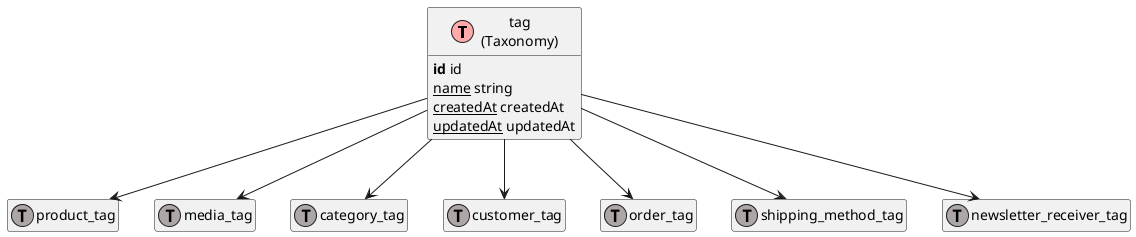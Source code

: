 @startuml
' uncomment the line below if you're using computer with a retina display
' skinparam dpi 300
!define Table(name,desc) class name as "desc" << (T,#FFAAAA) >>
!define ForeignTable(name,desc) class name as "desc" << (T,#ada6a6) >>
!define TranslationTable(name,desc) class name as "desc" << (I,#4286f4) >>
' we use bold for primary key
' green color for unique
' and underscore for not_null
!define primary_key(x) <b>x</b>
!define unique(x) <color:green>x</color>
!define not_null(x) <u>x</u>
' other tags available:
' <i></i>
' <back:COLOR></color>, where color is a color name or html color code
' (#FFAACC)
' see: http://plantuml.com/classes.html#More
hide methods
hide stereotypes
hide empty members
skinparam backgroundColor #FFFFFF

' entities

Table(ShopwareCoreSystemTagTagDefinition, "tag\n(Taxonomy)") {
   primary_key(id) id
   not_null(name) string
   not_null(createdAt) createdAt
   not_null(updatedAt) updatedAt
}
ForeignTable(ShopwareCoreContentProductAggregateProductTagProductTagDefinition, "product_tag") {
}
ForeignTable(ShopwareCoreContentMediaAggregateMediaTagMediaTagDefinition, "media_tag") {
}
ForeignTable(ShopwareCoreContentCategoryAggregateCategoryTagCategoryTagDefinition, "category_tag") {
}
ForeignTable(ShopwareCoreCheckoutCustomerAggregateCustomerTagCustomerTagDefinition, "customer_tag") {
}
ForeignTable(ShopwareCoreCheckoutOrderAggregateOrderTagOrderTagDefinition, "order_tag") {
}
ForeignTable(ShopwareCoreCheckoutShippingAggregateShippingMethodTagShippingMethodTagDefinition, "shipping_method_tag") {
}
ForeignTable(ShopwareCoreContentNewsletterReceiverAggregateNewsletterReceiverTagNewsletterReceiverTagDefinition, "newsletter_receiver_tag") {
}

' relationshipd

ShopwareCoreSystemTagTagDefinition --> ShopwareCoreContentProductAggregateProductTagProductTagDefinition
ShopwareCoreSystemTagTagDefinition --> ShopwareCoreContentMediaAggregateMediaTagMediaTagDefinition
ShopwareCoreSystemTagTagDefinition --> ShopwareCoreContentCategoryAggregateCategoryTagCategoryTagDefinition
ShopwareCoreSystemTagTagDefinition --> ShopwareCoreCheckoutCustomerAggregateCustomerTagCustomerTagDefinition
ShopwareCoreSystemTagTagDefinition --> ShopwareCoreCheckoutOrderAggregateOrderTagOrderTagDefinition
ShopwareCoreSystemTagTagDefinition --> ShopwareCoreCheckoutShippingAggregateShippingMethodTagShippingMethodTagDefinition
ShopwareCoreSystemTagTagDefinition --> ShopwareCoreContentNewsletterReceiverAggregateNewsletterReceiverTagNewsletterReceiverTagDefinition
@enduml
